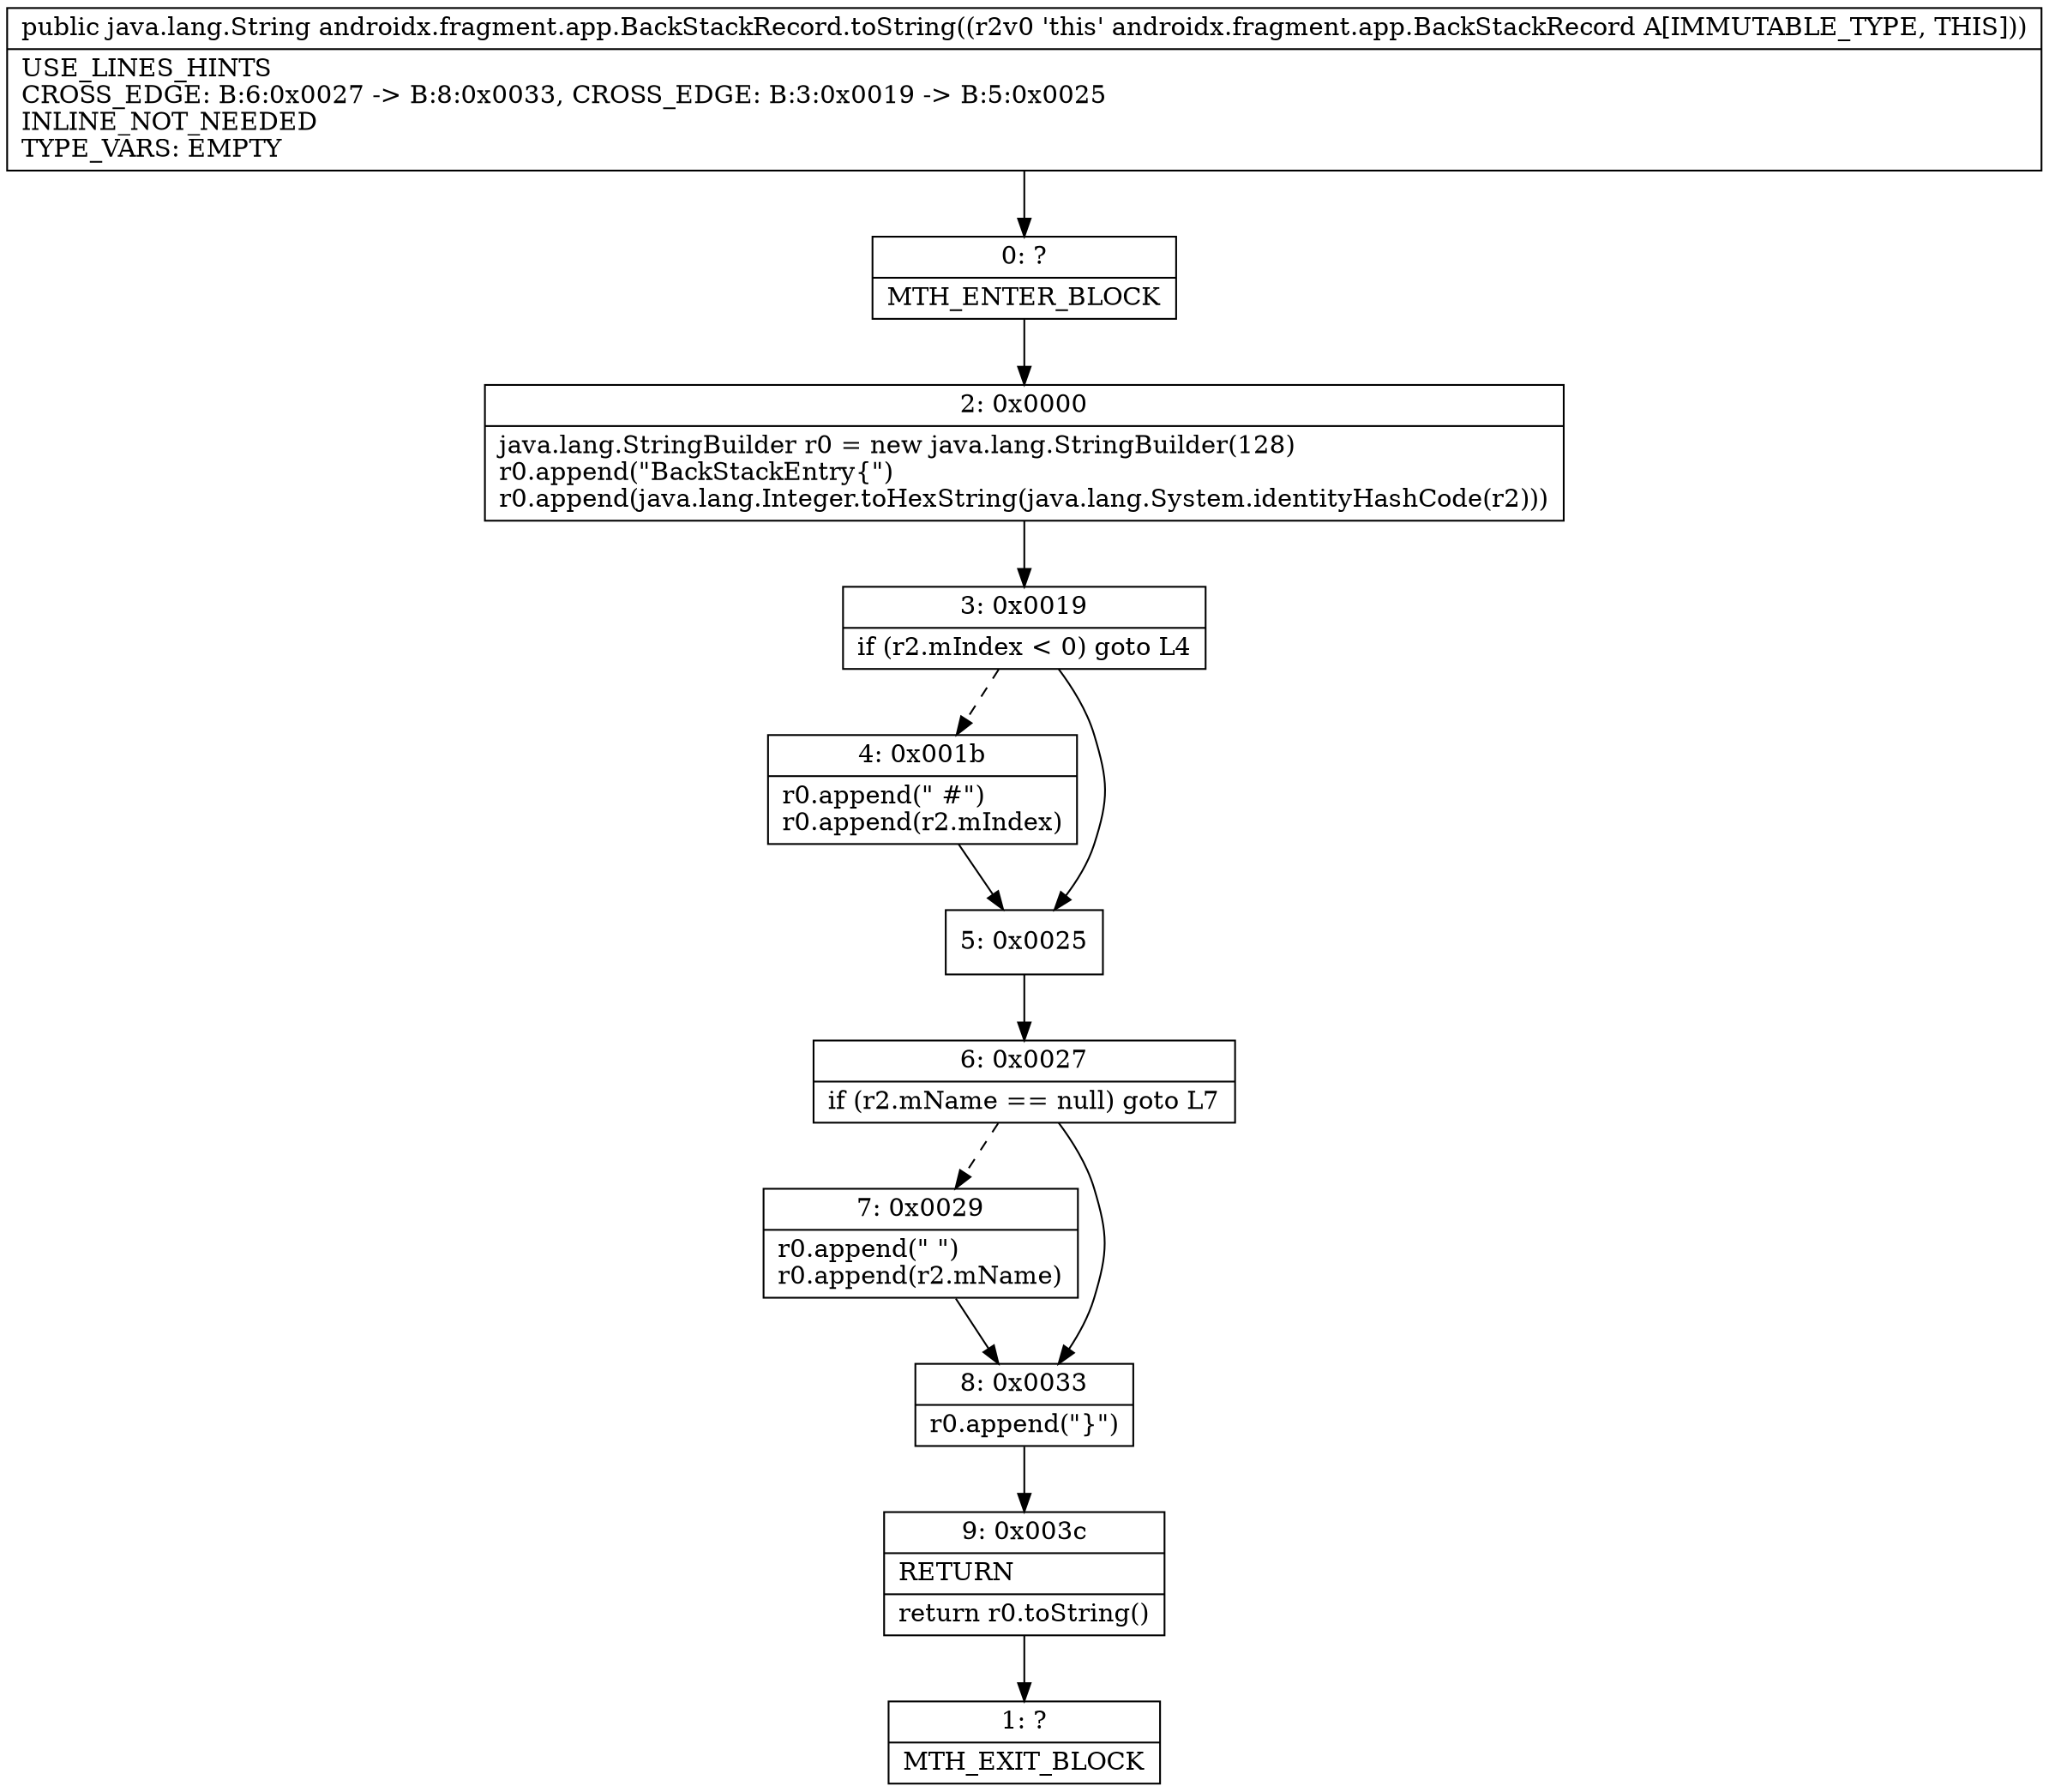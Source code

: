 digraph "CFG forandroidx.fragment.app.BackStackRecord.toString()Ljava\/lang\/String;" {
Node_0 [shape=record,label="{0\:\ ?|MTH_ENTER_BLOCK\l}"];
Node_2 [shape=record,label="{2\:\ 0x0000|java.lang.StringBuilder r0 = new java.lang.StringBuilder(128)\lr0.append(\"BackStackEntry\{\")\lr0.append(java.lang.Integer.toHexString(java.lang.System.identityHashCode(r2)))\l}"];
Node_3 [shape=record,label="{3\:\ 0x0019|if (r2.mIndex \< 0) goto L4\l}"];
Node_4 [shape=record,label="{4\:\ 0x001b|r0.append(\" #\")\lr0.append(r2.mIndex)\l}"];
Node_5 [shape=record,label="{5\:\ 0x0025}"];
Node_6 [shape=record,label="{6\:\ 0x0027|if (r2.mName == null) goto L7\l}"];
Node_7 [shape=record,label="{7\:\ 0x0029|r0.append(\" \")\lr0.append(r2.mName)\l}"];
Node_8 [shape=record,label="{8\:\ 0x0033|r0.append(\"\}\")\l}"];
Node_9 [shape=record,label="{9\:\ 0x003c|RETURN\l|return r0.toString()\l}"];
Node_1 [shape=record,label="{1\:\ ?|MTH_EXIT_BLOCK\l}"];
MethodNode[shape=record,label="{public java.lang.String androidx.fragment.app.BackStackRecord.toString((r2v0 'this' androidx.fragment.app.BackStackRecord A[IMMUTABLE_TYPE, THIS]))  | USE_LINES_HINTS\lCROSS_EDGE: B:6:0x0027 \-\> B:8:0x0033, CROSS_EDGE: B:3:0x0019 \-\> B:5:0x0025\lINLINE_NOT_NEEDED\lTYPE_VARS: EMPTY\l}"];
MethodNode -> Node_0;Node_0 -> Node_2;
Node_2 -> Node_3;
Node_3 -> Node_4[style=dashed];
Node_3 -> Node_5;
Node_4 -> Node_5;
Node_5 -> Node_6;
Node_6 -> Node_7[style=dashed];
Node_6 -> Node_8;
Node_7 -> Node_8;
Node_8 -> Node_9;
Node_9 -> Node_1;
}

